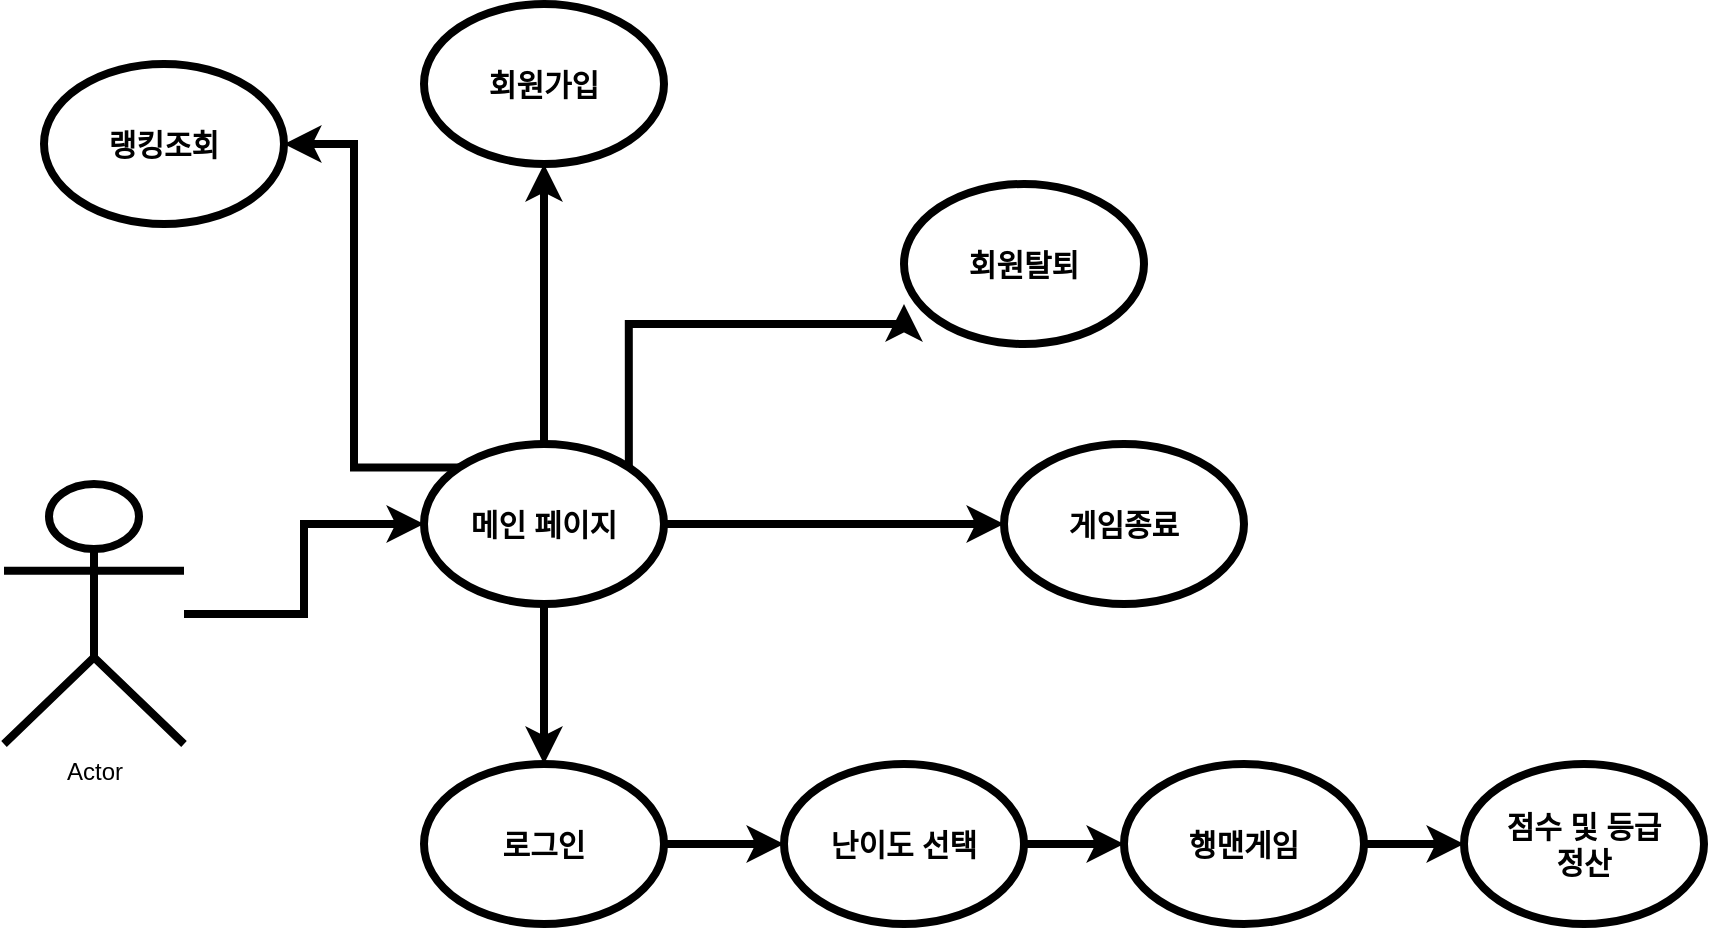 <mxfile version="23.0.2" type="github">
  <diagram name="페이지-1" id="F-Qo0YmJKDmK0pzWLQyR">
    <mxGraphModel dx="1434" dy="780" grid="1" gridSize="10" guides="1" tooltips="1" connect="1" arrows="1" fold="1" page="1" pageScale="1" pageWidth="1920" pageHeight="1200" math="0" shadow="0">
      <root>
        <mxCell id="0" />
        <mxCell id="1" parent="0" />
        <mxCell id="QoTrABZ16mOMhlOTWaRS-12" value="" style="edgeStyle=orthogonalEdgeStyle;rounded=0;orthogonalLoop=1;jettySize=auto;html=1;strokeWidth=4;labelBackgroundColor=none;fontColor=default;" edge="1" parent="1" source="QoTrABZ16mOMhlOTWaRS-1" target="QoTrABZ16mOMhlOTWaRS-3">
          <mxGeometry relative="1" as="geometry" />
        </mxCell>
        <mxCell id="QoTrABZ16mOMhlOTWaRS-1" value="Actor" style="shape=umlActor;verticalLabelPosition=bottom;verticalAlign=top;html=1;outlineConnect=0;strokeWidth=4;labelBackgroundColor=none;" vertex="1" parent="1">
          <mxGeometry x="50" y="300" width="90" height="130" as="geometry" />
        </mxCell>
        <mxCell id="QoTrABZ16mOMhlOTWaRS-13" value="" style="edgeStyle=orthogonalEdgeStyle;rounded=0;orthogonalLoop=1;jettySize=auto;html=1;strokeWidth=4;labelBackgroundColor=none;fontColor=default;" edge="1" parent="1" source="QoTrABZ16mOMhlOTWaRS-3" target="QoTrABZ16mOMhlOTWaRS-4">
          <mxGeometry relative="1" as="geometry" />
        </mxCell>
        <mxCell id="QoTrABZ16mOMhlOTWaRS-14" value="" style="edgeStyle=orthogonalEdgeStyle;rounded=0;orthogonalLoop=1;jettySize=auto;html=1;strokeWidth=4;labelBackgroundColor=none;fontColor=default;" edge="1" parent="1" source="QoTrABZ16mOMhlOTWaRS-3" target="QoTrABZ16mOMhlOTWaRS-8">
          <mxGeometry relative="1" as="geometry" />
        </mxCell>
        <mxCell id="QoTrABZ16mOMhlOTWaRS-15" value="" style="edgeStyle=orthogonalEdgeStyle;rounded=0;orthogonalLoop=1;jettySize=auto;html=1;strokeWidth=4;labelBackgroundColor=none;fontColor=default;" edge="1" parent="1" source="QoTrABZ16mOMhlOTWaRS-3" target="QoTrABZ16mOMhlOTWaRS-10">
          <mxGeometry relative="1" as="geometry" />
        </mxCell>
        <mxCell id="QoTrABZ16mOMhlOTWaRS-21" style="edgeStyle=orthogonalEdgeStyle;rounded=0;orthogonalLoop=1;jettySize=auto;html=1;exitX=0;exitY=0;exitDx=0;exitDy=0;entryX=1;entryY=0.5;entryDx=0;entryDy=0;strokeWidth=4;labelBackgroundColor=none;fontColor=default;" edge="1" parent="1" source="QoTrABZ16mOMhlOTWaRS-3" target="QoTrABZ16mOMhlOTWaRS-11">
          <mxGeometry relative="1" as="geometry" />
        </mxCell>
        <mxCell id="QoTrABZ16mOMhlOTWaRS-3" value="&lt;font style=&quot;font-size: 15px;&quot;&gt;&lt;b&gt;메인 페이지&lt;/b&gt;&lt;/font&gt;" style="ellipse;whiteSpace=wrap;html=1;strokeWidth=4;labelBackgroundColor=none;" vertex="1" parent="1">
          <mxGeometry x="260" y="280" width="120" height="80" as="geometry" />
        </mxCell>
        <mxCell id="QoTrABZ16mOMhlOTWaRS-18" value="" style="edgeStyle=orthogonalEdgeStyle;rounded=0;orthogonalLoop=1;jettySize=auto;html=1;strokeWidth=4;labelBackgroundColor=none;fontColor=default;" edge="1" parent="1" source="QoTrABZ16mOMhlOTWaRS-4" target="QoTrABZ16mOMhlOTWaRS-5">
          <mxGeometry relative="1" as="geometry" />
        </mxCell>
        <mxCell id="QoTrABZ16mOMhlOTWaRS-4" value="&lt;b&gt;&lt;font style=&quot;font-size: 15px;&quot;&gt;로그인&lt;/font&gt;&lt;/b&gt;" style="ellipse;whiteSpace=wrap;html=1;strokeWidth=4;labelBackgroundColor=none;" vertex="1" parent="1">
          <mxGeometry x="260" y="440" width="120" height="80" as="geometry" />
        </mxCell>
        <mxCell id="QoTrABZ16mOMhlOTWaRS-19" value="" style="edgeStyle=orthogonalEdgeStyle;rounded=0;orthogonalLoop=1;jettySize=auto;html=1;strokeWidth=4;labelBackgroundColor=none;fontColor=default;" edge="1" parent="1" source="QoTrABZ16mOMhlOTWaRS-5" target="QoTrABZ16mOMhlOTWaRS-6">
          <mxGeometry relative="1" as="geometry" />
        </mxCell>
        <mxCell id="QoTrABZ16mOMhlOTWaRS-5" value="&lt;b&gt;&lt;font style=&quot;font-size: 15px;&quot;&gt;난이도 선택&lt;/font&gt;&lt;/b&gt;" style="ellipse;whiteSpace=wrap;html=1;strokeWidth=4;labelBackgroundColor=none;" vertex="1" parent="1">
          <mxGeometry x="440" y="440" width="120" height="80" as="geometry" />
        </mxCell>
        <mxCell id="QoTrABZ16mOMhlOTWaRS-20" value="" style="edgeStyle=orthogonalEdgeStyle;rounded=0;orthogonalLoop=1;jettySize=auto;html=1;strokeWidth=4;labelBackgroundColor=none;fontColor=default;" edge="1" parent="1" source="QoTrABZ16mOMhlOTWaRS-6" target="QoTrABZ16mOMhlOTWaRS-7">
          <mxGeometry relative="1" as="geometry" />
        </mxCell>
        <mxCell id="QoTrABZ16mOMhlOTWaRS-6" value="&lt;b&gt;&lt;font style=&quot;font-size: 15px;&quot;&gt;행맨게임&lt;/font&gt;&lt;/b&gt;" style="ellipse;whiteSpace=wrap;html=1;strokeWidth=4;labelBackgroundColor=none;" vertex="1" parent="1">
          <mxGeometry x="610" y="440" width="120" height="80" as="geometry" />
        </mxCell>
        <mxCell id="QoTrABZ16mOMhlOTWaRS-7" value="&lt;b style=&quot;font-size: 15px;&quot;&gt;점수 및 등급&lt;br&gt;정산&lt;/b&gt;" style="ellipse;whiteSpace=wrap;html=1;strokeWidth=4;labelBackgroundColor=none;" vertex="1" parent="1">
          <mxGeometry x="780" y="440" width="120" height="80" as="geometry" />
        </mxCell>
        <mxCell id="QoTrABZ16mOMhlOTWaRS-8" value="&lt;b&gt;&lt;font style=&quot;font-size: 15px;&quot;&gt;게임종료&lt;/font&gt;&lt;/b&gt;" style="ellipse;whiteSpace=wrap;html=1;strokeWidth=4;labelBackgroundColor=none;" vertex="1" parent="1">
          <mxGeometry x="550" y="280" width="120" height="80" as="geometry" />
        </mxCell>
        <mxCell id="QoTrABZ16mOMhlOTWaRS-9" value="&lt;b&gt;&lt;font style=&quot;font-size: 15px;&quot;&gt;회원탈퇴&lt;/font&gt;&lt;/b&gt;" style="ellipse;whiteSpace=wrap;html=1;strokeWidth=4;labelBackgroundColor=none;" vertex="1" parent="1">
          <mxGeometry x="500" y="150" width="120" height="80" as="geometry" />
        </mxCell>
        <mxCell id="QoTrABZ16mOMhlOTWaRS-10" value="&lt;b&gt;&lt;font style=&quot;font-size: 15px;&quot;&gt;회원가입&lt;/font&gt;&lt;/b&gt;" style="ellipse;whiteSpace=wrap;html=1;strokeWidth=4;labelBackgroundColor=none;" vertex="1" parent="1">
          <mxGeometry x="260" y="60" width="120" height="80" as="geometry" />
        </mxCell>
        <mxCell id="QoTrABZ16mOMhlOTWaRS-11" value="&lt;font style=&quot;font-size: 15px;&quot;&gt;&lt;b&gt;랭킹조회&lt;/b&gt;&lt;/font&gt;" style="ellipse;whiteSpace=wrap;html=1;strokeWidth=4;labelBackgroundColor=none;" vertex="1" parent="1">
          <mxGeometry x="70" y="90" width="120" height="80" as="geometry" />
        </mxCell>
        <mxCell id="QoTrABZ16mOMhlOTWaRS-17" style="edgeStyle=orthogonalEdgeStyle;rounded=0;orthogonalLoop=1;jettySize=auto;html=1;exitX=1;exitY=0;exitDx=0;exitDy=0;entryX=0;entryY=0.75;entryDx=0;entryDy=0;entryPerimeter=0;strokeWidth=4;labelBackgroundColor=none;fontColor=default;" edge="1" parent="1" source="QoTrABZ16mOMhlOTWaRS-3" target="QoTrABZ16mOMhlOTWaRS-9">
          <mxGeometry relative="1" as="geometry">
            <Array as="points">
              <mxPoint x="362" y="220" />
              <mxPoint x="500" y="220" />
            </Array>
          </mxGeometry>
        </mxCell>
      </root>
    </mxGraphModel>
  </diagram>
</mxfile>
